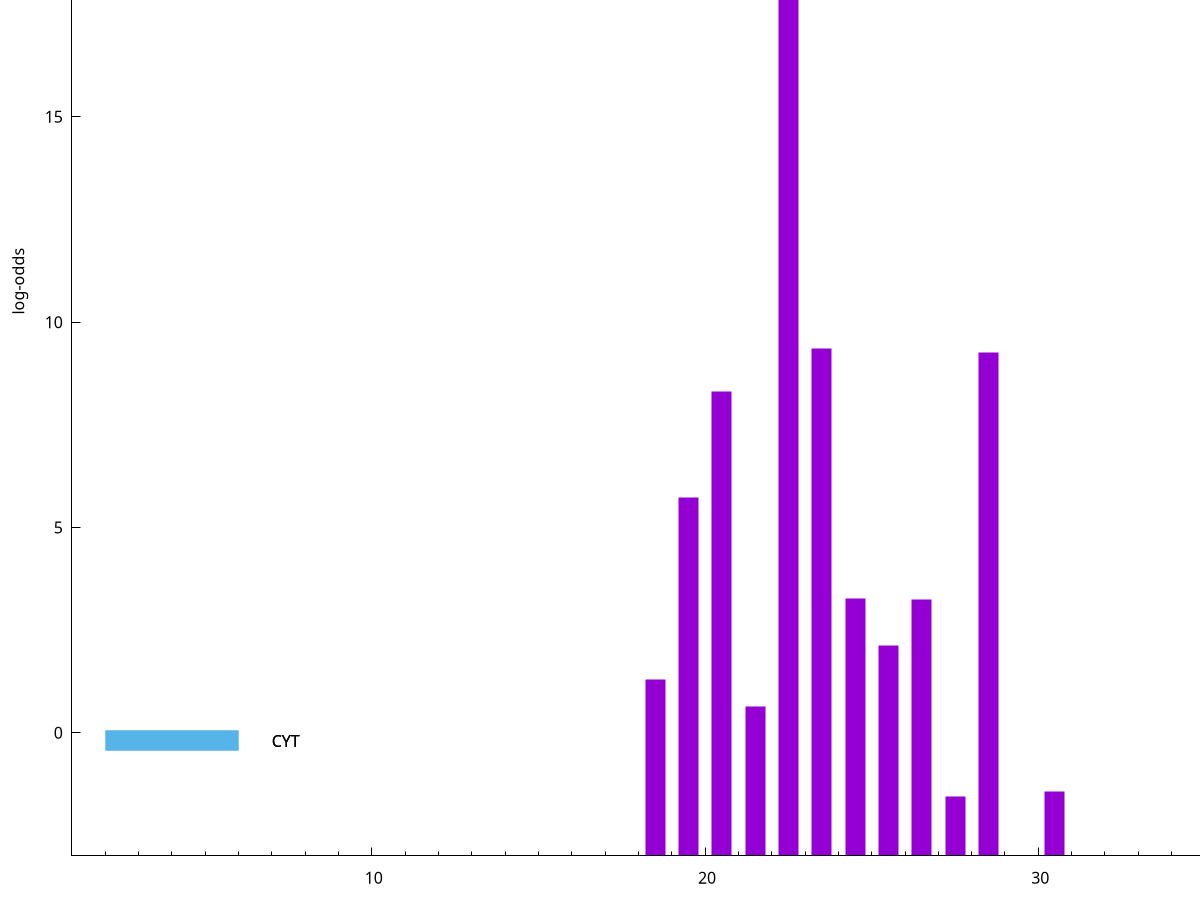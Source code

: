 set title "LipoP predictions for SRR5666568.gff"
set size 2., 1.4
set xrange [1:70] 
set mxtics 10
set yrange [-3:25]
set y2range [0:28]
set ylabel "log-odds"
set term postscript eps color solid "Helvetica" 30
set output "SRR5666568.gff604.eps"
set arrow from 2,20.7958 to 6,20.7958 nohead lt 1 lw 20
set label "SpI" at 7,20.7958
set arrow from 2,-0.200913 to 6,-0.200913 nohead lt 3 lw 20
set label "CYT" at 7,-0.200913
set arrow from 2,-0.200913 to 6,-0.200913 nohead lt 3 lw 20
set label "CYT" at 7,-0.200913
set arrow from 2,20.7958 to 6,20.7958 nohead lt 1 lw 20
set label "SpI" at 7,20.7958
# NOTE: The scores below are the log-odds scores with the threshold
# NOTE: subtracted (a hack to make gnuplot make the histogram all
# NOTE: look nice).
plot "-" axes x1y2 title "" with impulses lt 1 lw 20
22.500000 23.794500
23.500000 12.347190
28.500000 12.272550
20.500000 11.317260
19.500000 8.732090
24.500000 6.273130
26.500000 6.240180
25.500000 5.129190
18.500000 4.307020
21.500000 3.642853
30.500000 1.572960
27.500000 1.438590
e
exit
